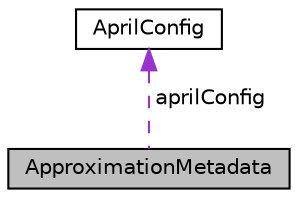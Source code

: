 digraph "ApproximationMetadata"
{
 // LATEX_PDF_SIZE
  bgcolor="transparent";
  edge [fontname="Helvetica",fontsize="10",labelfontname="Helvetica",labelfontsize="10"];
  node [fontname="Helvetica",fontsize="10",shape=record];
  Node1 [label="ApproximationMetadata",height=0.2,width=0.4,color="black", fillcolor="grey75", style="filled", fontcolor="black",tooltip="Holds all approximation related metadata."];
  Node2 -> Node1 [dir="back",color="darkorchid3",fontsize="10",style="dashed",label=" aprilConfig" ,fontname="Helvetica"];
  Node2 [label="AprilConfig",height=0.2,width=0.4,color="black",URL="$structAprilConfig.html",tooltip="Contains all relevant APRIL configuration parameters."];
}
